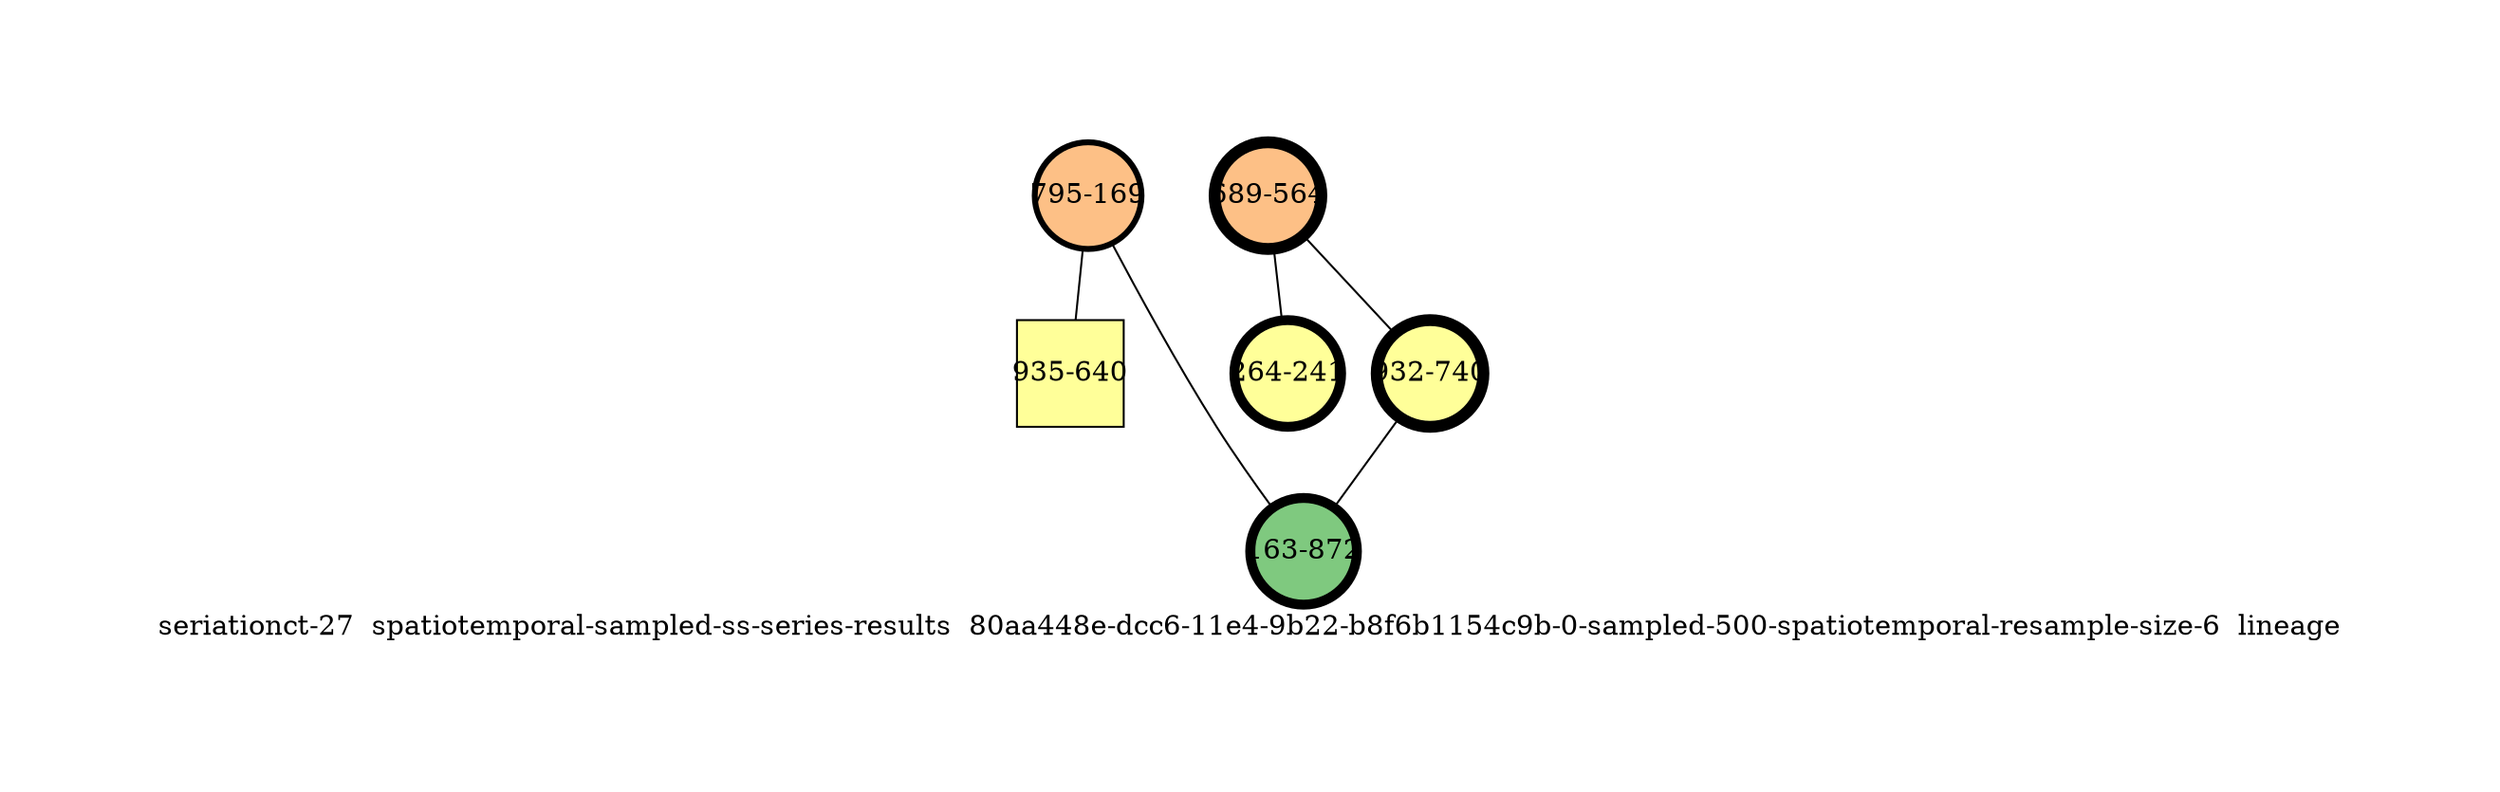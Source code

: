 strict graph "seriationct-27  spatiotemporal-sampled-ss-series-results  80aa448e-dcc6-11e4-9b22-b8f6b1154c9b-0-sampled-500-spatiotemporal-resample-size-6  lineage" {
labelloc=b;
ratio=auto;
pad="1.0";
label="seriationct-27  spatiotemporal-sampled-ss-series-results  80aa448e-dcc6-11e4-9b22-b8f6b1154c9b-0-sampled-500-spatiotemporal-resample-size-6  lineage";
node [width="0.75", style=filled, fixedsize=true, height="0.75", shape=circle, label=""];
0 [xCoordinate="169.0", appears_in_slice=3, yCoordinate="795.0", colorscheme=accent6, lineage_id=0, short_label="795-169", label="795-169", shape=circle, cluster_id=2, fillcolor=3, size="500.0", id=0, penwidth="3.0"];
1 [xCoordinate="564.0", appears_in_slice=6, yCoordinate="689.0", colorscheme=accent6, lineage_id=0, short_label="689-564", label="689-564", shape=circle, cluster_id=2, fillcolor=3, size="500.0", id=1, penwidth="6.0"];
2 [xCoordinate="640.0", appears_in_slice=1, yCoordinate="935.0", colorscheme=accent6, lineage_id=1, short_label="935-640", label="935-640", shape=square, cluster_id=3, fillcolor=4, size="500.0", id=2, penwidth="1.0"];
3 [xCoordinate="241.0", appears_in_slice=5, yCoordinate="264.0", colorscheme=accent6, lineage_id=0, short_label="264-241", label="264-241", shape=circle, cluster_id=3, fillcolor=4, size="500.0", id=3, penwidth="5.0"];
4 [xCoordinate="740.0", appears_in_slice=6, yCoordinate="932.0", colorscheme=accent6, lineage_id=0, short_label="932-740", label="932-740", shape=circle, cluster_id=3, fillcolor=4, size="500.0", id=4, penwidth="6.0"];
5 [xCoordinate="872.0", appears_in_slice=5, yCoordinate="163.0", colorscheme=accent6, lineage_id=0, short_label="163-872", label="163-872", shape=circle, cluster_id=0, fillcolor=1, size="500.0", id=5, penwidth="5.0"];
0 -- 2  [inverseweight="1.54008814731", weight="0.649313483612"];
0 -- 5  [inverseweight="1.95336346224", weight="0.511937496185"];
1 -- 3  [inverseweight="3.06569669742", weight="0.326190128606"];
1 -- 4  [inverseweight="2.88800308522", weight="0.346260017906"];
4 -- 5  [inverseweight="1.5774362005", weight="0.633940060258"];
}
